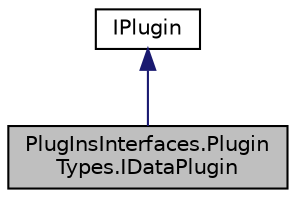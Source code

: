 digraph "PlugInsInterfaces.PluginTypes.IDataPlugin"
{
  edge [fontname="Helvetica",fontsize="10",labelfontname="Helvetica",labelfontsize="10"];
  node [fontname="Helvetica",fontsize="10",shape=record];
  Node1 [label="PlugInsInterfaces.Plugin\lTypes.IDataPlugin",height=0.2,width=0.4,color="black", fillcolor="grey75", style="filled" fontcolor="black"];
  Node2 -> Node1 [dir="back",color="midnightblue",fontsize="10",style="solid",fontname="Helvetica"];
  Node2 [label="IPlugin",height=0.2,width=0.4,color="black", fillcolor="white", style="filled",URL="$interface_plug_ins_interfaces_1_1_plugin_types_1_1_i_plugin.html",tooltip="Interface that any class must implement in order to be loaded in GREET as a plugin ..."];
}

